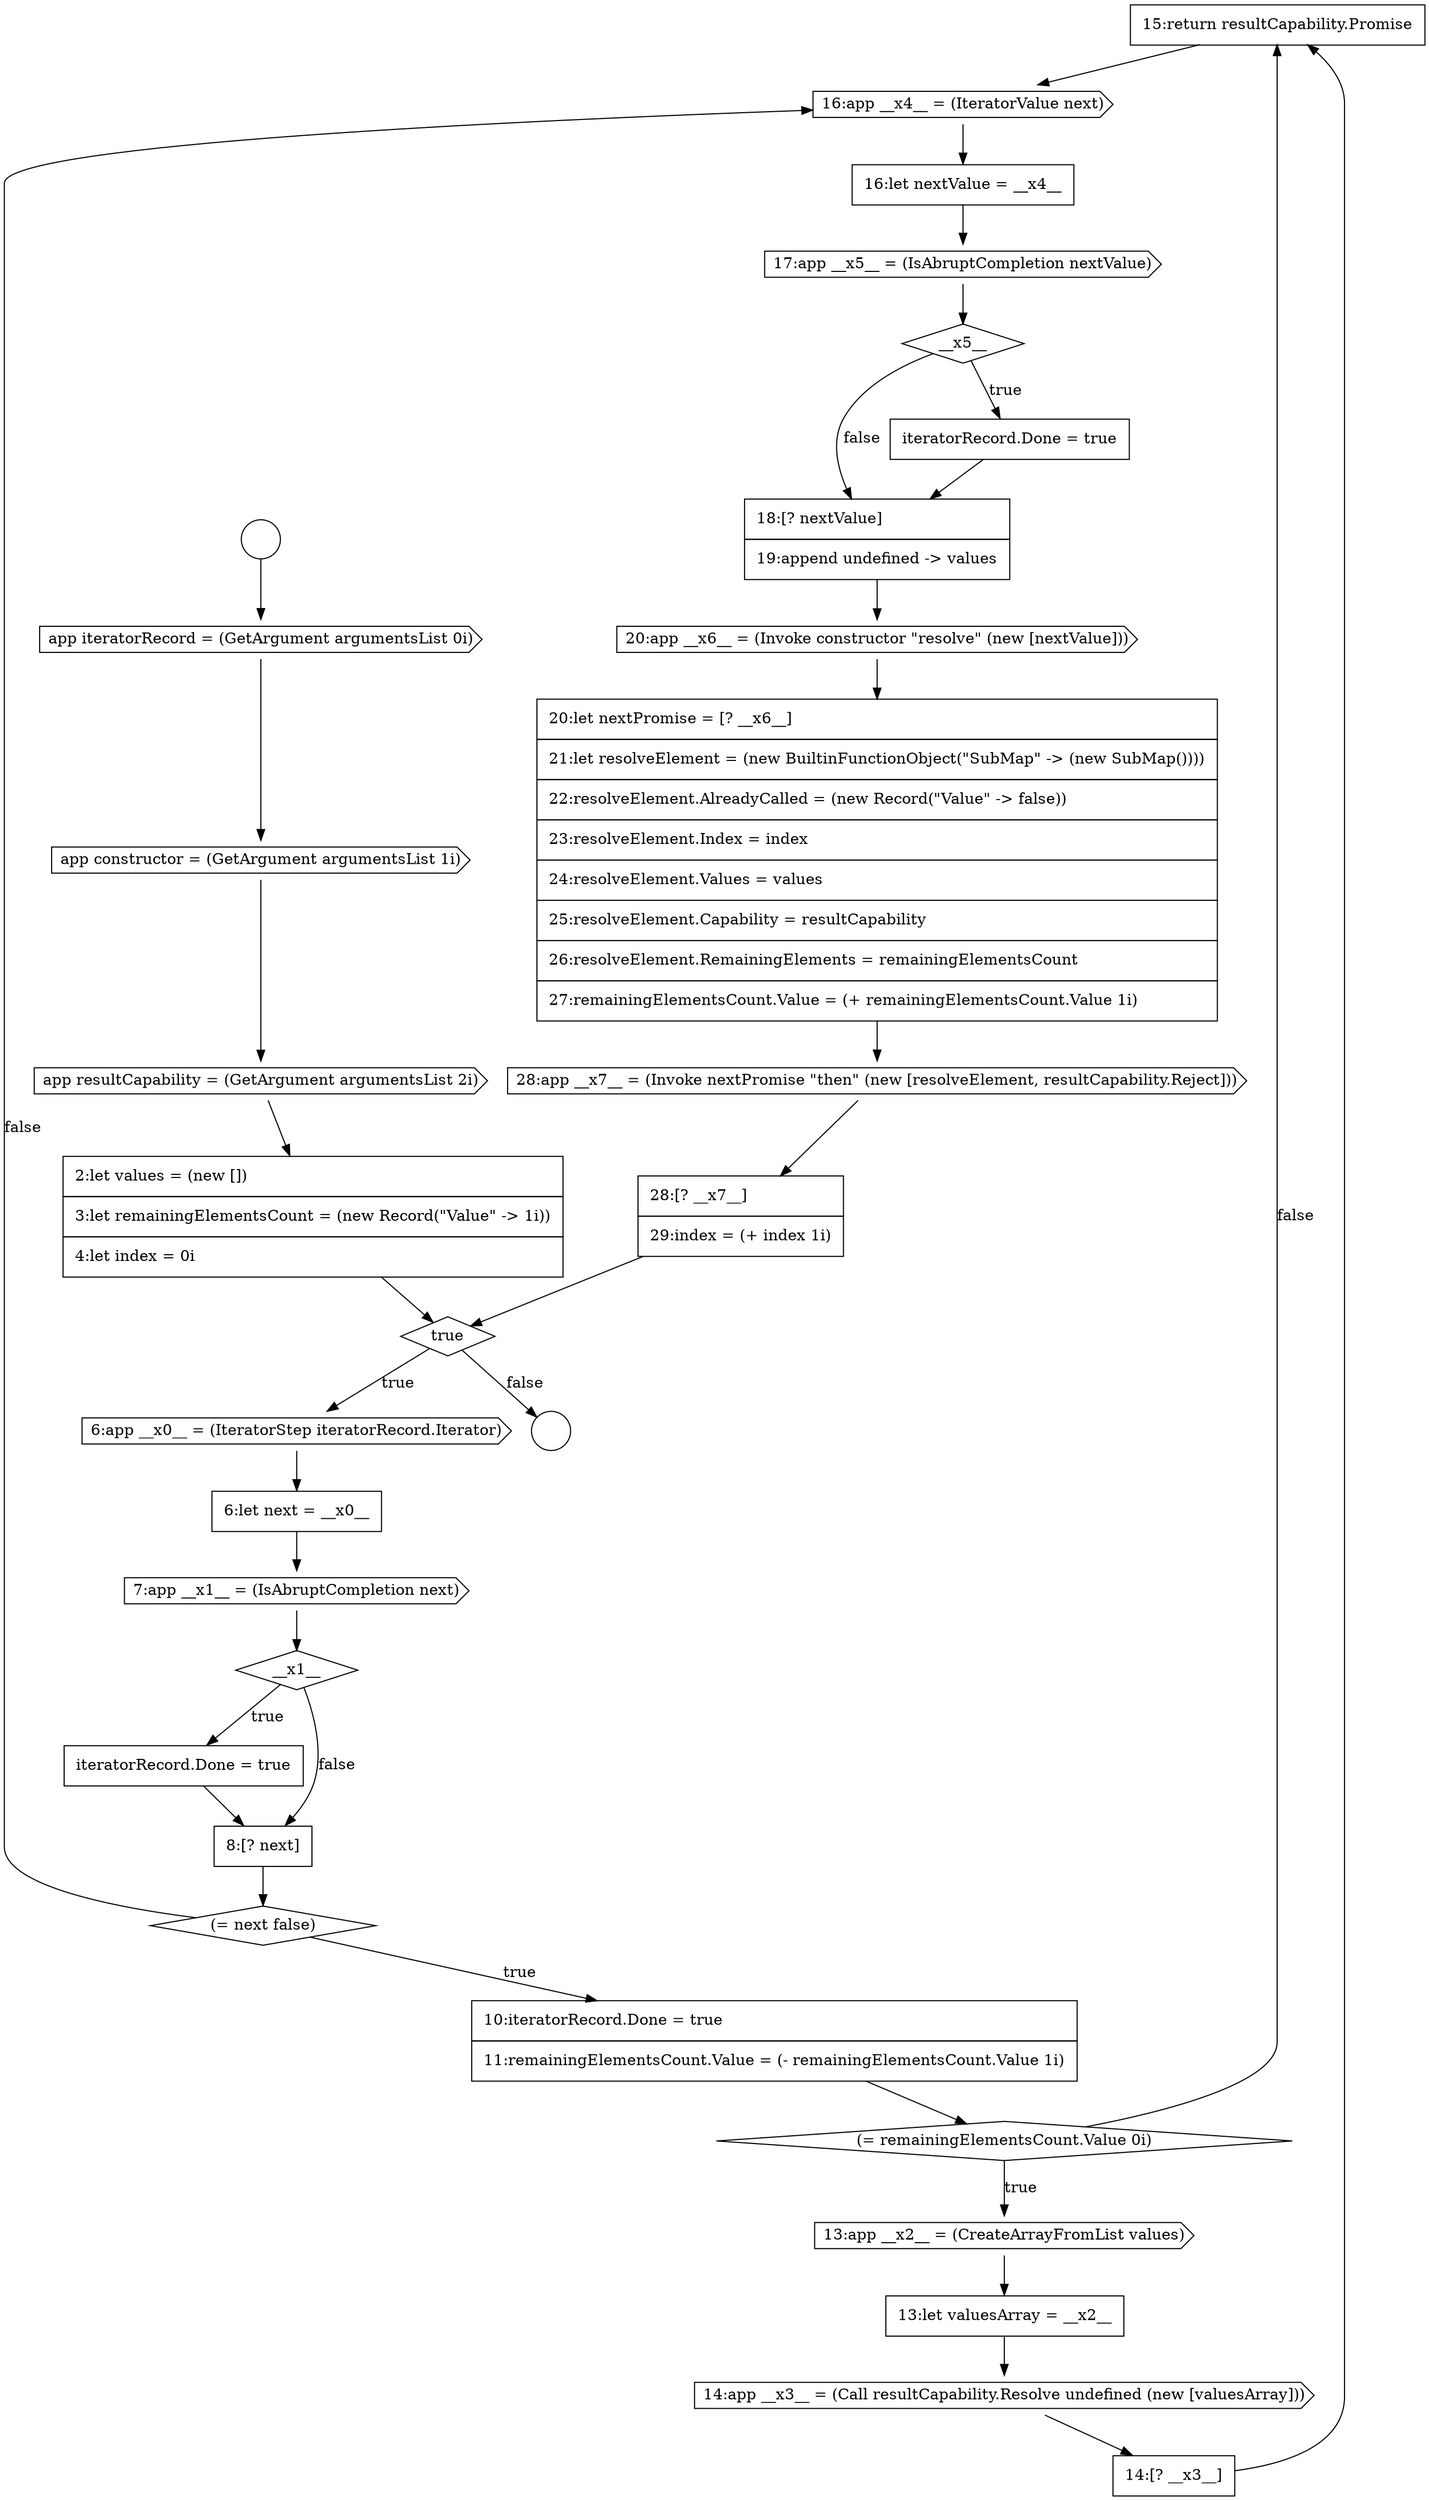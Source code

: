 digraph {
  node16559 [shape=none, margin=0, label=<<font color="black">
    <table border="0" cellborder="1" cellspacing="0" cellpadding="10">
      <tr><td align="left">15:return resultCapability.Promise</td></tr>
    </table>
  </font>> color="black" fillcolor="white" style=filled]
  node16566 [shape=cds, label=<<font color="black">20:app __x6__ = (Invoke constructor &quot;resolve&quot; (new [nextValue]))</font>> color="black" fillcolor="white" style=filled]
  node16555 [shape=cds, label=<<font color="black">13:app __x2__ = (CreateArrayFromList values)</font>> color="black" fillcolor="white" style=filled]
  node16552 [shape=diamond, label=<<font color="black">(= next false)</font>> color="black" fillcolor="white" style=filled]
  node16560 [shape=cds, label=<<font color="black">16:app __x4__ = (IteratorValue next)</font>> color="black" fillcolor="white" style=filled]
  node16553 [shape=none, margin=0, label=<<font color="black">
    <table border="0" cellborder="1" cellspacing="0" cellpadding="10">
      <tr><td align="left">10:iteratorRecord.Done = true</td></tr>
      <tr><td align="left">11:remainingElementsCount.Value = (- remainingElementsCount.Value 1i)</td></tr>
    </table>
  </font>> color="black" fillcolor="white" style=filled]
  node16542 [shape=cds, label=<<font color="black">app constructor = (GetArgument argumentsList 1i)</font>> color="black" fillcolor="white" style=filled]
  node16557 [shape=cds, label=<<font color="black">14:app __x3__ = (Call resultCapability.Resolve undefined (new [valuesArray]))</font>> color="black" fillcolor="white" style=filled]
  node16567 [shape=none, margin=0, label=<<font color="black">
    <table border="0" cellborder="1" cellspacing="0" cellpadding="10">
      <tr><td align="left">20:let nextPromise = [? __x6__]</td></tr>
      <tr><td align="left">21:let resolveElement = (new BuiltinFunctionObject(&quot;SubMap&quot; -&gt; (new SubMap())))</td></tr>
      <tr><td align="left">22:resolveElement.AlreadyCalled = (new Record(&quot;Value&quot; -&gt; false))</td></tr>
      <tr><td align="left">23:resolveElement.Index = index</td></tr>
      <tr><td align="left">24:resolveElement.Values = values</td></tr>
      <tr><td align="left">25:resolveElement.Capability = resultCapability</td></tr>
      <tr><td align="left">26:resolveElement.RemainingElements = remainingElementsCount</td></tr>
      <tr><td align="left">27:remainingElementsCount.Value = (+ remainingElementsCount.Value 1i)</td></tr>
    </table>
  </font>> color="black" fillcolor="white" style=filled]
  node16550 [shape=none, margin=0, label=<<font color="black">
    <table border="0" cellborder="1" cellspacing="0" cellpadding="10">
      <tr><td align="left">iteratorRecord.Done = true</td></tr>
    </table>
  </font>> color="black" fillcolor="white" style=filled]
  node16554 [shape=diamond, label=<<font color="black">(= remainingElementsCount.Value 0i)</font>> color="black" fillcolor="white" style=filled]
  node16540 [shape=circle label=" " color="black" fillcolor="white" style=filled]
  node16545 [shape=diamond, label=<<font color="black">true</font>> color="black" fillcolor="white" style=filled]
  node16544 [shape=none, margin=0, label=<<font color="black">
    <table border="0" cellborder="1" cellspacing="0" cellpadding="10">
      <tr><td align="left">2:let values = (new [])</td></tr>
      <tr><td align="left">3:let remainingElementsCount = (new Record(&quot;Value&quot; -&gt; 1i))</td></tr>
      <tr><td align="left">4:let index = 0i</td></tr>
    </table>
  </font>> color="black" fillcolor="white" style=filled]
  node16562 [shape=cds, label=<<font color="black">17:app __x5__ = (IsAbruptCompletion nextValue)</font>> color="black" fillcolor="white" style=filled]
  node16565 [shape=none, margin=0, label=<<font color="black">
    <table border="0" cellborder="1" cellspacing="0" cellpadding="10">
      <tr><td align="left">18:[? nextValue]</td></tr>
      <tr><td align="left">19:append undefined -&gt; values</td></tr>
    </table>
  </font>> color="black" fillcolor="white" style=filled]
  node16556 [shape=none, margin=0, label=<<font color="black">
    <table border="0" cellborder="1" cellspacing="0" cellpadding="10">
      <tr><td align="left">13:let valuesArray = __x2__</td></tr>
    </table>
  </font>> color="black" fillcolor="white" style=filled]
  node16569 [shape=none, margin=0, label=<<font color="black">
    <table border="0" cellborder="1" cellspacing="0" cellpadding="10">
      <tr><td align="left">28:[? __x7__]</td></tr>
      <tr><td align="left">29:index = (+ index 1i)</td></tr>
    </table>
  </font>> color="black" fillcolor="white" style=filled]
  node16568 [shape=cds, label=<<font color="black">28:app __x7__ = (Invoke nextPromise &quot;then&quot; (new [resolveElement, resultCapability.Reject]))</font>> color="black" fillcolor="white" style=filled]
  node16541 [shape=cds, label=<<font color="black">app iteratorRecord = (GetArgument argumentsList 0i)</font>> color="black" fillcolor="white" style=filled]
  node16551 [shape=none, margin=0, label=<<font color="black">
    <table border="0" cellborder="1" cellspacing="0" cellpadding="10">
      <tr><td align="left">8:[? next]</td></tr>
    </table>
  </font>> color="black" fillcolor="white" style=filled]
  node16561 [shape=none, margin=0, label=<<font color="black">
    <table border="0" cellborder="1" cellspacing="0" cellpadding="10">
      <tr><td align="left">16:let nextValue = __x4__</td></tr>
    </table>
  </font>> color="black" fillcolor="white" style=filled]
  node16548 [shape=cds, label=<<font color="black">7:app __x1__ = (IsAbruptCompletion next)</font>> color="black" fillcolor="white" style=filled]
  node16564 [shape=none, margin=0, label=<<font color="black">
    <table border="0" cellborder="1" cellspacing="0" cellpadding="10">
      <tr><td align="left">iteratorRecord.Done = true</td></tr>
    </table>
  </font>> color="black" fillcolor="white" style=filled]
  node16547 [shape=none, margin=0, label=<<font color="black">
    <table border="0" cellborder="1" cellspacing="0" cellpadding="10">
      <tr><td align="left">6:let next = __x0__</td></tr>
    </table>
  </font>> color="black" fillcolor="white" style=filled]
  node16558 [shape=none, margin=0, label=<<font color="black">
    <table border="0" cellborder="1" cellspacing="0" cellpadding="10">
      <tr><td align="left">14:[? __x3__]</td></tr>
    </table>
  </font>> color="black" fillcolor="white" style=filled]
  node16539 [shape=circle label=" " color="black" fillcolor="white" style=filled]
  node16563 [shape=diamond, label=<<font color="black">__x5__</font>> color="black" fillcolor="white" style=filled]
  node16546 [shape=cds, label=<<font color="black">6:app __x0__ = (IteratorStep iteratorRecord.Iterator)</font>> color="black" fillcolor="white" style=filled]
  node16549 [shape=diamond, label=<<font color="black">__x1__</font>> color="black" fillcolor="white" style=filled]
  node16543 [shape=cds, label=<<font color="black">app resultCapability = (GetArgument argumentsList 2i)</font>> color="black" fillcolor="white" style=filled]
  node16561 -> node16562 [ color="black"]
  node16547 -> node16548 [ color="black"]
  node16569 -> node16545 [ color="black"]
  node16545 -> node16546 [label=<<font color="black">true</font>> color="black"]
  node16545 -> node16540 [label=<<font color="black">false</font>> color="black"]
  node16552 -> node16553 [label=<<font color="black">true</font>> color="black"]
  node16552 -> node16560 [label=<<font color="black">false</font>> color="black"]
  node16563 -> node16564 [label=<<font color="black">true</font>> color="black"]
  node16563 -> node16565 [label=<<font color="black">false</font>> color="black"]
  node16554 -> node16555 [label=<<font color="black">true</font>> color="black"]
  node16554 -> node16559 [label=<<font color="black">false</font>> color="black"]
  node16543 -> node16544 [ color="black"]
  node16558 -> node16559 [ color="black"]
  node16550 -> node16551 [ color="black"]
  node16553 -> node16554 [ color="black"]
  node16549 -> node16550 [label=<<font color="black">true</font>> color="black"]
  node16549 -> node16551 [label=<<font color="black">false</font>> color="black"]
  node16551 -> node16552 [ color="black"]
  node16560 -> node16561 [ color="black"]
  node16566 -> node16567 [ color="black"]
  node16544 -> node16545 [ color="black"]
  node16557 -> node16558 [ color="black"]
  node16541 -> node16542 [ color="black"]
  node16562 -> node16563 [ color="black"]
  node16568 -> node16569 [ color="black"]
  node16539 -> node16541 [ color="black"]
  node16556 -> node16557 [ color="black"]
  node16546 -> node16547 [ color="black"]
  node16565 -> node16566 [ color="black"]
  node16548 -> node16549 [ color="black"]
  node16567 -> node16568 [ color="black"]
  node16555 -> node16556 [ color="black"]
  node16564 -> node16565 [ color="black"]
  node16542 -> node16543 [ color="black"]
  node16559 -> node16560 [ color="black"]
}
